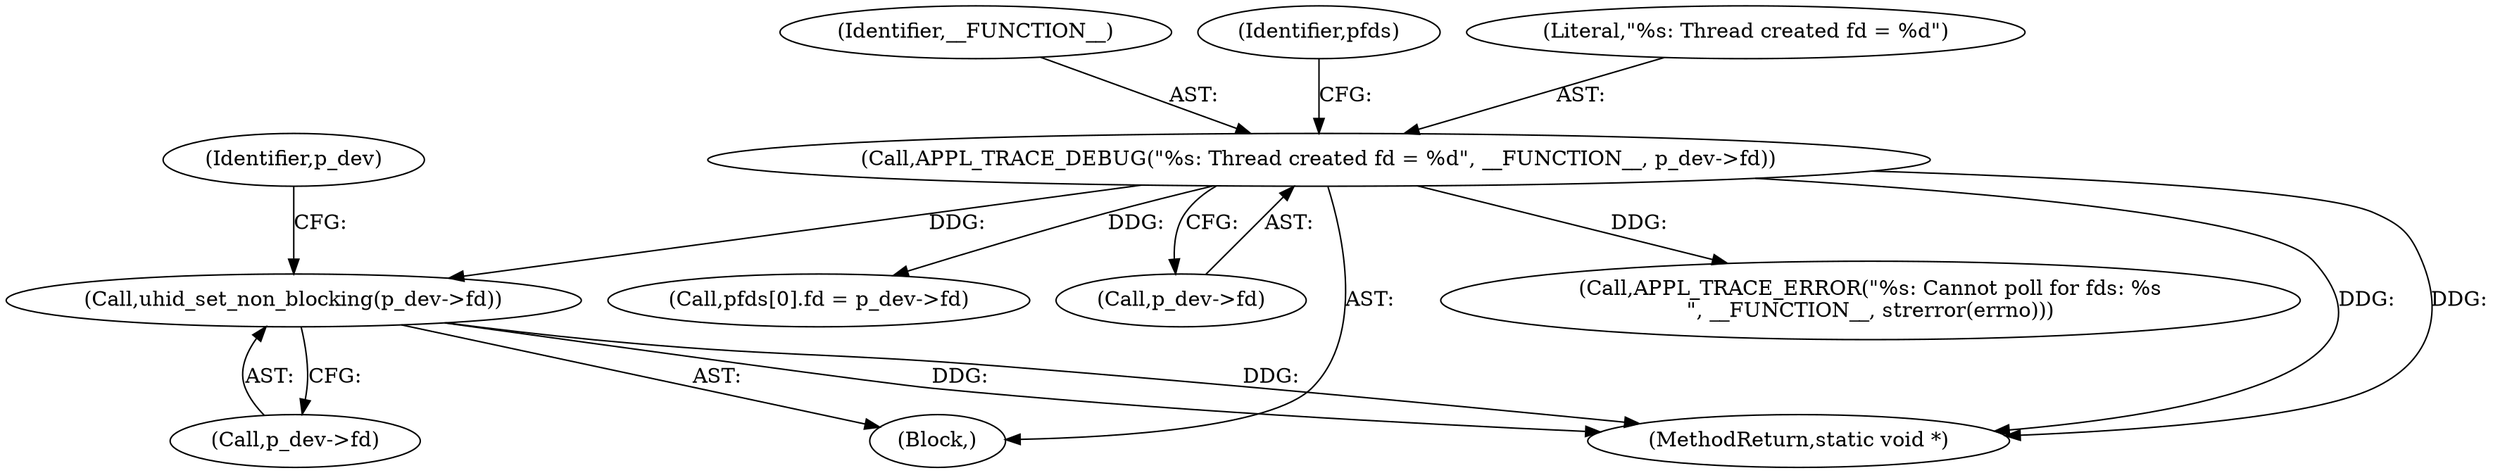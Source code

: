 digraph "0_Android_472271b153c5dc53c28beac55480a8d8434b2d5c_8@pointer" {
"1000131" [label="(Call,uhid_set_non_blocking(p_dev->fd))"];
"1000107" [label="(Call,APPL_TRACE_DEBUG(\"%s: Thread created fd = %d\", __FUNCTION__, p_dev->fd))"];
"1000115" [label="(Call,pfds[0].fd = p_dev->fd)"];
"1000131" [label="(Call,uhid_set_non_blocking(p_dev->fd))"];
"1000132" [label="(Call,p_dev->fd)"];
"1000107" [label="(Call,APPL_TRACE_DEBUG(\"%s: Thread created fd = %d\", __FUNCTION__, p_dev->fd))"];
"1000109" [label="(Identifier,__FUNCTION__)"];
"1000110" [label="(Call,p_dev->fd)"];
"1000184" [label="(MethodReturn,static void *)"];
"1000102" [label="(Block,)"];
"1000118" [label="(Identifier,pfds)"];
"1000151" [label="(Call,APPL_TRACE_ERROR(\"%s: Cannot poll for fds: %s\n\", __FUNCTION__, strerror(errno)))"];
"1000108" [label="(Literal,\"%s: Thread created fd = %d\")"];
"1000137" [label="(Identifier,p_dev)"];
"1000131" -> "1000102"  [label="AST: "];
"1000131" -> "1000132"  [label="CFG: "];
"1000132" -> "1000131"  [label="AST: "];
"1000137" -> "1000131"  [label="CFG: "];
"1000131" -> "1000184"  [label="DDG: "];
"1000131" -> "1000184"  [label="DDG: "];
"1000107" -> "1000131"  [label="DDG: "];
"1000107" -> "1000102"  [label="AST: "];
"1000107" -> "1000110"  [label="CFG: "];
"1000108" -> "1000107"  [label="AST: "];
"1000109" -> "1000107"  [label="AST: "];
"1000110" -> "1000107"  [label="AST: "];
"1000118" -> "1000107"  [label="CFG: "];
"1000107" -> "1000184"  [label="DDG: "];
"1000107" -> "1000184"  [label="DDG: "];
"1000107" -> "1000115"  [label="DDG: "];
"1000107" -> "1000151"  [label="DDG: "];
}
